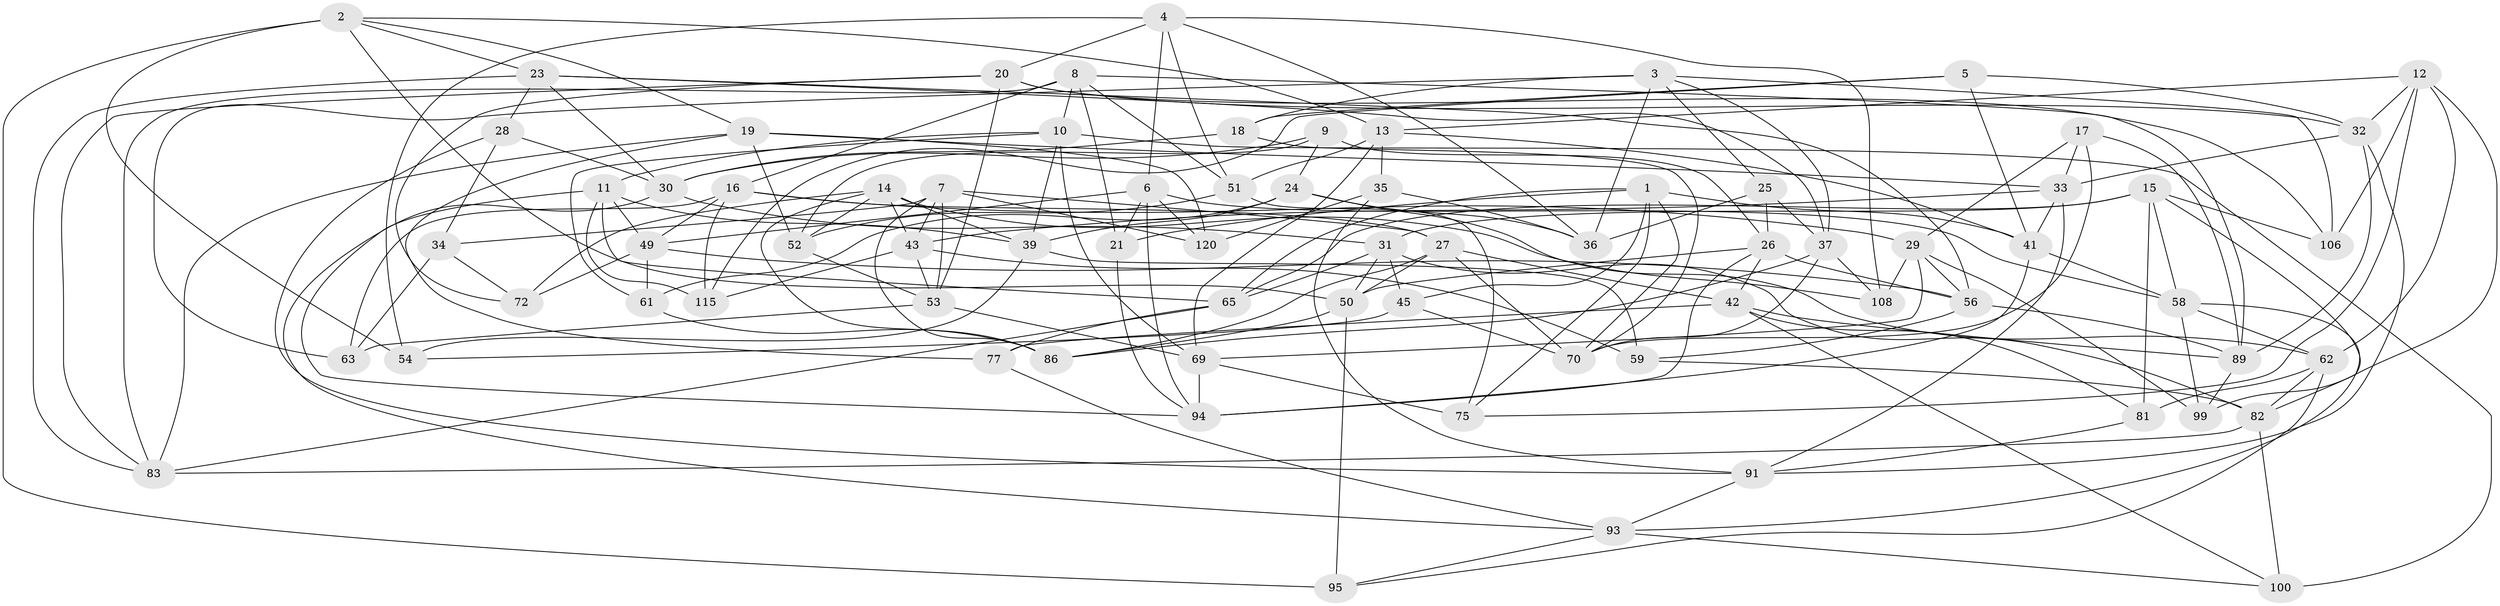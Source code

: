 // Generated by graph-tools (version 1.1) at 2025/24/03/03/25 07:24:29]
// undirected, 74 vertices, 195 edges
graph export_dot {
graph [start="1"]
  node [color=gray90,style=filled];
  1 [super="+97"];
  2 [super="+90"];
  3 [super="+22"];
  4 [super="+46"];
  5;
  6 [super="+57"];
  7 [super="+102"];
  8 [super="+40"];
  9;
  10 [super="+85"];
  11 [super="+76"];
  12 [super="+111"];
  13 [super="+96"];
  14 [super="+71"];
  15 [super="+122"];
  16 [super="+103"];
  17;
  18;
  19 [super="+88"];
  20 [super="+79"];
  21;
  23 [super="+78"];
  24 [super="+38"];
  25;
  26 [super="+87"];
  27 [super="+123"];
  28;
  29 [super="+101"];
  30 [super="+47"];
  31 [super="+74"];
  32 [super="+84"];
  33 [super="+55"];
  34;
  35;
  36 [super="+66"];
  37 [super="+60"];
  39 [super="+44"];
  41 [super="+107"];
  42 [super="+68"];
  43 [super="+48"];
  45;
  49 [super="+116"];
  50 [super="+64"];
  51 [super="+117"];
  52 [super="+119"];
  53 [super="+80"];
  54;
  56 [super="+110"];
  58 [super="+118"];
  59;
  61;
  62 [super="+121"];
  63;
  65 [super="+67"];
  69 [super="+113"];
  70 [super="+73"];
  72;
  75;
  77;
  81;
  82 [super="+105"];
  83 [super="+109"];
  86 [super="+92"];
  89 [super="+112"];
  91 [super="+114"];
  93 [super="+104"];
  94 [super="+98"];
  95;
  99;
  100;
  106;
  108;
  115;
  120;
  1 -- 75;
  1 -- 45;
  1 -- 21;
  1 -- 70;
  1 -- 41;
  1 -- 65;
  2 -- 95;
  2 -- 19;
  2 -- 13;
  2 -- 50;
  2 -- 54;
  2 -- 23;
  3 -- 25;
  3 -- 36;
  3 -- 37;
  3 -- 18;
  3 -- 106;
  3 -- 63;
  4 -- 6;
  4 -- 20;
  4 -- 108;
  4 -- 36;
  4 -- 54;
  4 -- 51;
  5 -- 32;
  5 -- 115;
  5 -- 18;
  5 -- 41;
  6 -- 21;
  6 -- 49;
  6 -- 120;
  6 -- 94;
  6 -- 58;
  7 -- 53;
  7 -- 120;
  7 -- 86;
  7 -- 43;
  7 -- 34;
  7 -- 27;
  8 -- 16;
  8 -- 21;
  8 -- 83;
  8 -- 89;
  8 -- 10;
  8 -- 51;
  9 -- 26;
  9 -- 24;
  9 -- 30;
  9 -- 52;
  10 -- 61;
  10 -- 100;
  10 -- 11;
  10 -- 69;
  10 -- 39;
  11 -- 115;
  11 -- 65;
  11 -- 39;
  11 -- 94;
  11 -- 49;
  12 -- 106;
  12 -- 32;
  12 -- 62;
  12 -- 75;
  12 -- 99;
  12 -- 13;
  13 -- 41;
  13 -- 51;
  13 -- 35;
  13 -- 69;
  14 -- 108;
  14 -- 39;
  14 -- 72;
  14 -- 52;
  14 -- 43;
  14 -- 86;
  15 -- 58;
  15 -- 82;
  15 -- 65;
  15 -- 81;
  15 -- 106;
  15 -- 31;
  16 -- 115;
  16 -- 29;
  16 -- 49;
  16 -- 27;
  16 -- 63;
  17 -- 29;
  17 -- 70;
  17 -- 89;
  17 -- 33;
  18 -- 30;
  18 -- 70;
  19 -- 33;
  19 -- 120;
  19 -- 83;
  19 -- 52;
  19 -- 77;
  20 -- 83;
  20 -- 106;
  20 -- 32;
  20 -- 72;
  20 -- 53;
  21 -- 94;
  23 -- 28;
  23 -- 83;
  23 -- 37;
  23 -- 30;
  23 -- 56;
  24 -- 62;
  24 -- 39;
  24 -- 61;
  24 -- 36 [weight=2];
  25 -- 26;
  25 -- 37;
  25 -- 36;
  26 -- 56;
  26 -- 50;
  26 -- 42;
  26 -- 94;
  27 -- 50;
  27 -- 70;
  27 -- 42;
  27 -- 86;
  28 -- 30;
  28 -- 34;
  28 -- 91;
  29 -- 99;
  29 -- 108;
  29 -- 69;
  29 -- 56;
  30 -- 31;
  30 -- 93;
  31 -- 50;
  31 -- 82;
  31 -- 45;
  31 -- 65;
  32 -- 91;
  32 -- 89;
  32 -- 33;
  33 -- 41;
  33 -- 91;
  33 -- 43;
  34 -- 72;
  34 -- 63;
  35 -- 91;
  35 -- 120;
  35 -- 36;
  37 -- 108;
  37 -- 70;
  37 -- 86;
  39 -- 59;
  39 -- 54;
  41 -- 94;
  41 -- 58;
  42 -- 100;
  42 -- 77;
  42 -- 81;
  42 -- 89;
  43 -- 59;
  43 -- 53;
  43 -- 115;
  45 -- 54;
  45 -- 70;
  49 -- 56;
  49 -- 72;
  49 -- 61;
  50 -- 86;
  50 -- 95;
  51 -- 52 [weight=2];
  51 -- 75;
  52 -- 53;
  53 -- 63;
  53 -- 69;
  56 -- 59;
  56 -- 89;
  58 -- 99;
  58 -- 62;
  58 -- 93;
  59 -- 82;
  61 -- 86;
  62 -- 95;
  62 -- 82;
  62 -- 81;
  65 -- 83;
  65 -- 77;
  69 -- 94;
  69 -- 75;
  77 -- 93;
  81 -- 91;
  82 -- 100;
  82 -- 83;
  89 -- 99;
  91 -- 93;
  93 -- 100;
  93 -- 95;
}
